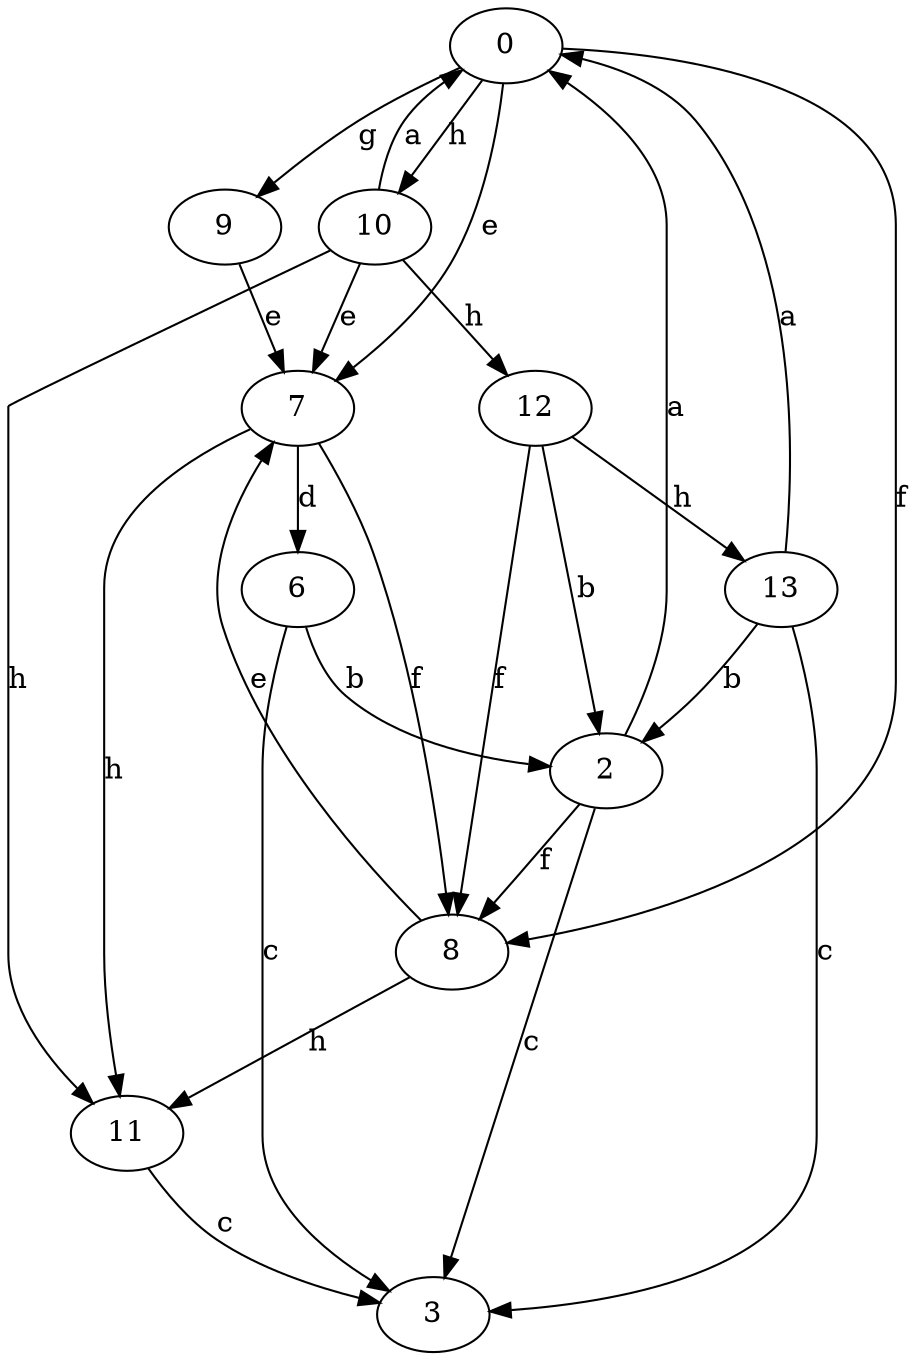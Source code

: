 strict digraph  {
0;
2;
3;
6;
7;
8;
9;
10;
11;
12;
13;
0 -> 7  [label=e];
0 -> 8  [label=f];
0 -> 9  [label=g];
0 -> 10  [label=h];
2 -> 0  [label=a];
2 -> 3  [label=c];
2 -> 8  [label=f];
6 -> 2  [label=b];
6 -> 3  [label=c];
7 -> 6  [label=d];
7 -> 8  [label=f];
7 -> 11  [label=h];
8 -> 7  [label=e];
8 -> 11  [label=h];
9 -> 7  [label=e];
10 -> 0  [label=a];
10 -> 7  [label=e];
10 -> 11  [label=h];
10 -> 12  [label=h];
11 -> 3  [label=c];
12 -> 2  [label=b];
12 -> 8  [label=f];
12 -> 13  [label=h];
13 -> 0  [label=a];
13 -> 2  [label=b];
13 -> 3  [label=c];
}
